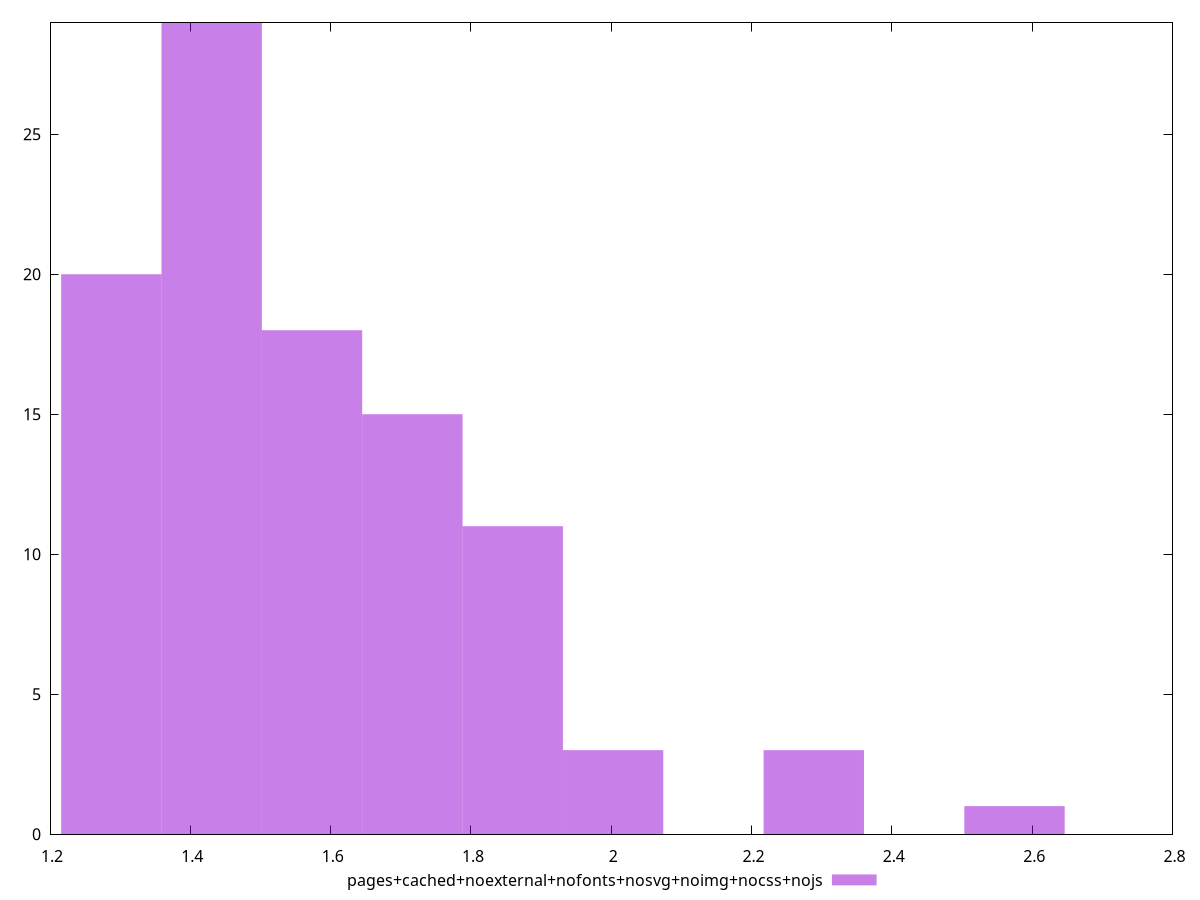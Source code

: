 $_pagesCachedNoexternalNofontsNosvgNoimgNocssNojs <<EOF
1.4304487767337544 29
2.5748077981207578 1
1.716538532080505 15
1.8595834097538806 11
1.5734936544071296 18
1.2874038990603789 20
2.002628287427256 3
2.288718042774007 3
EOF
set key outside below
set terminal pngcairo
set output "report_00005_2020-11-02T22-26-11.212Z/server-response-time/pages+cached+noexternal+nofonts+nosvg+noimg+nocss+nojs//raw_hist.png"
set yrange [0:29]
set boxwidth 0.14304487767337543
set style fill transparent solid 0.5 noborder
plot $_pagesCachedNoexternalNofontsNosvgNoimgNocssNojs title "pages+cached+noexternal+nofonts+nosvg+noimg+nocss+nojs" with boxes ,